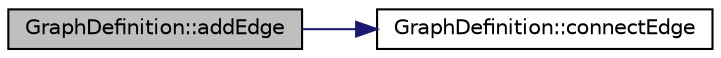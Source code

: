 digraph "GraphDefinition::addEdge"
{
  edge [fontname="Helvetica",fontsize="10",labelfontname="Helvetica",labelfontsize="10"];
  node [fontname="Helvetica",fontsize="10",shape=record];
  rankdir="LR";
  Node5 [label="GraphDefinition::addEdge",height=0.2,width=0.4,color="black", fillcolor="grey75", style="filled", fontcolor="black"];
  Node5 -> Node6 [color="midnightblue",fontsize="10",style="solid",fontname="Helvetica"];
  Node6 [label="GraphDefinition::connectEdge",height=0.2,width=0.4,color="black", fillcolor="white", style="filled",URL="$classGraphDefinition.html#a03e605a7da63297b459419b8cfc17845"];
}
